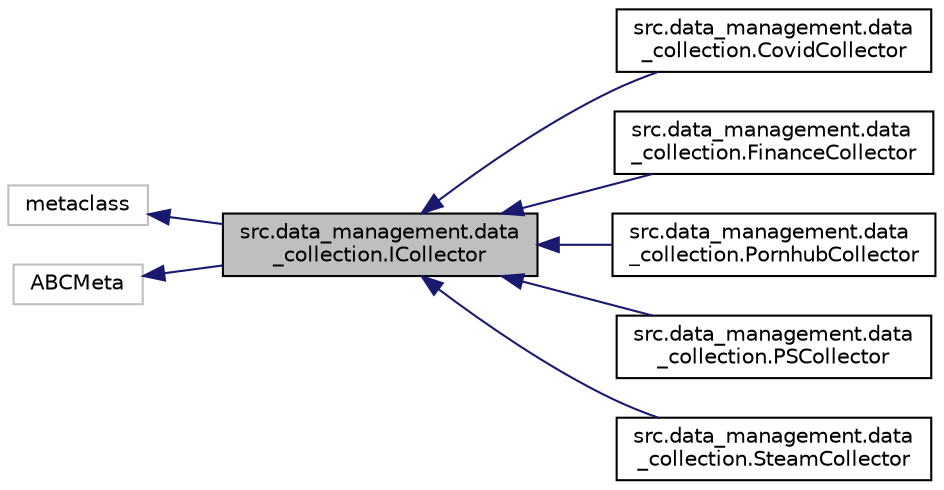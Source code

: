 digraph "src.data_management.data_collection.ICollector"
{
 // LATEX_PDF_SIZE
  edge [fontname="Helvetica",fontsize="10",labelfontname="Helvetica",labelfontsize="10"];
  node [fontname="Helvetica",fontsize="10",shape=record];
  rankdir="LR";
  Node1 [label="src.data_management.data\l_collection.ICollector",height=0.2,width=0.4,color="black", fillcolor="grey75", style="filled", fontcolor="black",tooltip=" "];
  Node2 -> Node1 [dir="back",color="midnightblue",fontsize="10",style="solid"];
  Node2 [label="metaclass",height=0.2,width=0.4,color="grey75", fillcolor="white", style="filled",tooltip=" "];
  Node3 -> Node1 [dir="back",color="midnightblue",fontsize="10",style="solid"];
  Node3 [label="ABCMeta",height=0.2,width=0.4,color="grey75", fillcolor="white", style="filled",tooltip=" "];
  Node1 -> Node4 [dir="back",color="midnightblue",fontsize="10",style="solid"];
  Node4 [label="src.data_management.data\l_collection.CovidCollector",height=0.2,width=0.4,color="black", fillcolor="white", style="filled",URL="$classsrc_1_1data__management_1_1data__collection_1_1CovidCollector.html",tooltip=" "];
  Node1 -> Node5 [dir="back",color="midnightblue",fontsize="10",style="solid"];
  Node5 [label="src.data_management.data\l_collection.FinanceCollector",height=0.2,width=0.4,color="black", fillcolor="white", style="filled",URL="$classsrc_1_1data__management_1_1data__collection_1_1FinanceCollector.html",tooltip=" "];
  Node1 -> Node6 [dir="back",color="midnightblue",fontsize="10",style="solid"];
  Node6 [label="src.data_management.data\l_collection.PornhubCollector",height=0.2,width=0.4,color="black", fillcolor="white", style="filled",URL="$classsrc_1_1data__management_1_1data__collection_1_1PornhubCollector.html",tooltip=" "];
  Node1 -> Node7 [dir="back",color="midnightblue",fontsize="10",style="solid"];
  Node7 [label="src.data_management.data\l_collection.PSCollector",height=0.2,width=0.4,color="black", fillcolor="white", style="filled",URL="$classsrc_1_1data__management_1_1data__collection_1_1PSCollector.html",tooltip=" "];
  Node1 -> Node8 [dir="back",color="midnightblue",fontsize="10",style="solid"];
  Node8 [label="src.data_management.data\l_collection.SteamCollector",height=0.2,width=0.4,color="black", fillcolor="white", style="filled",URL="$classsrc_1_1data__management_1_1data__collection_1_1SteamCollector.html",tooltip=" "];
}
